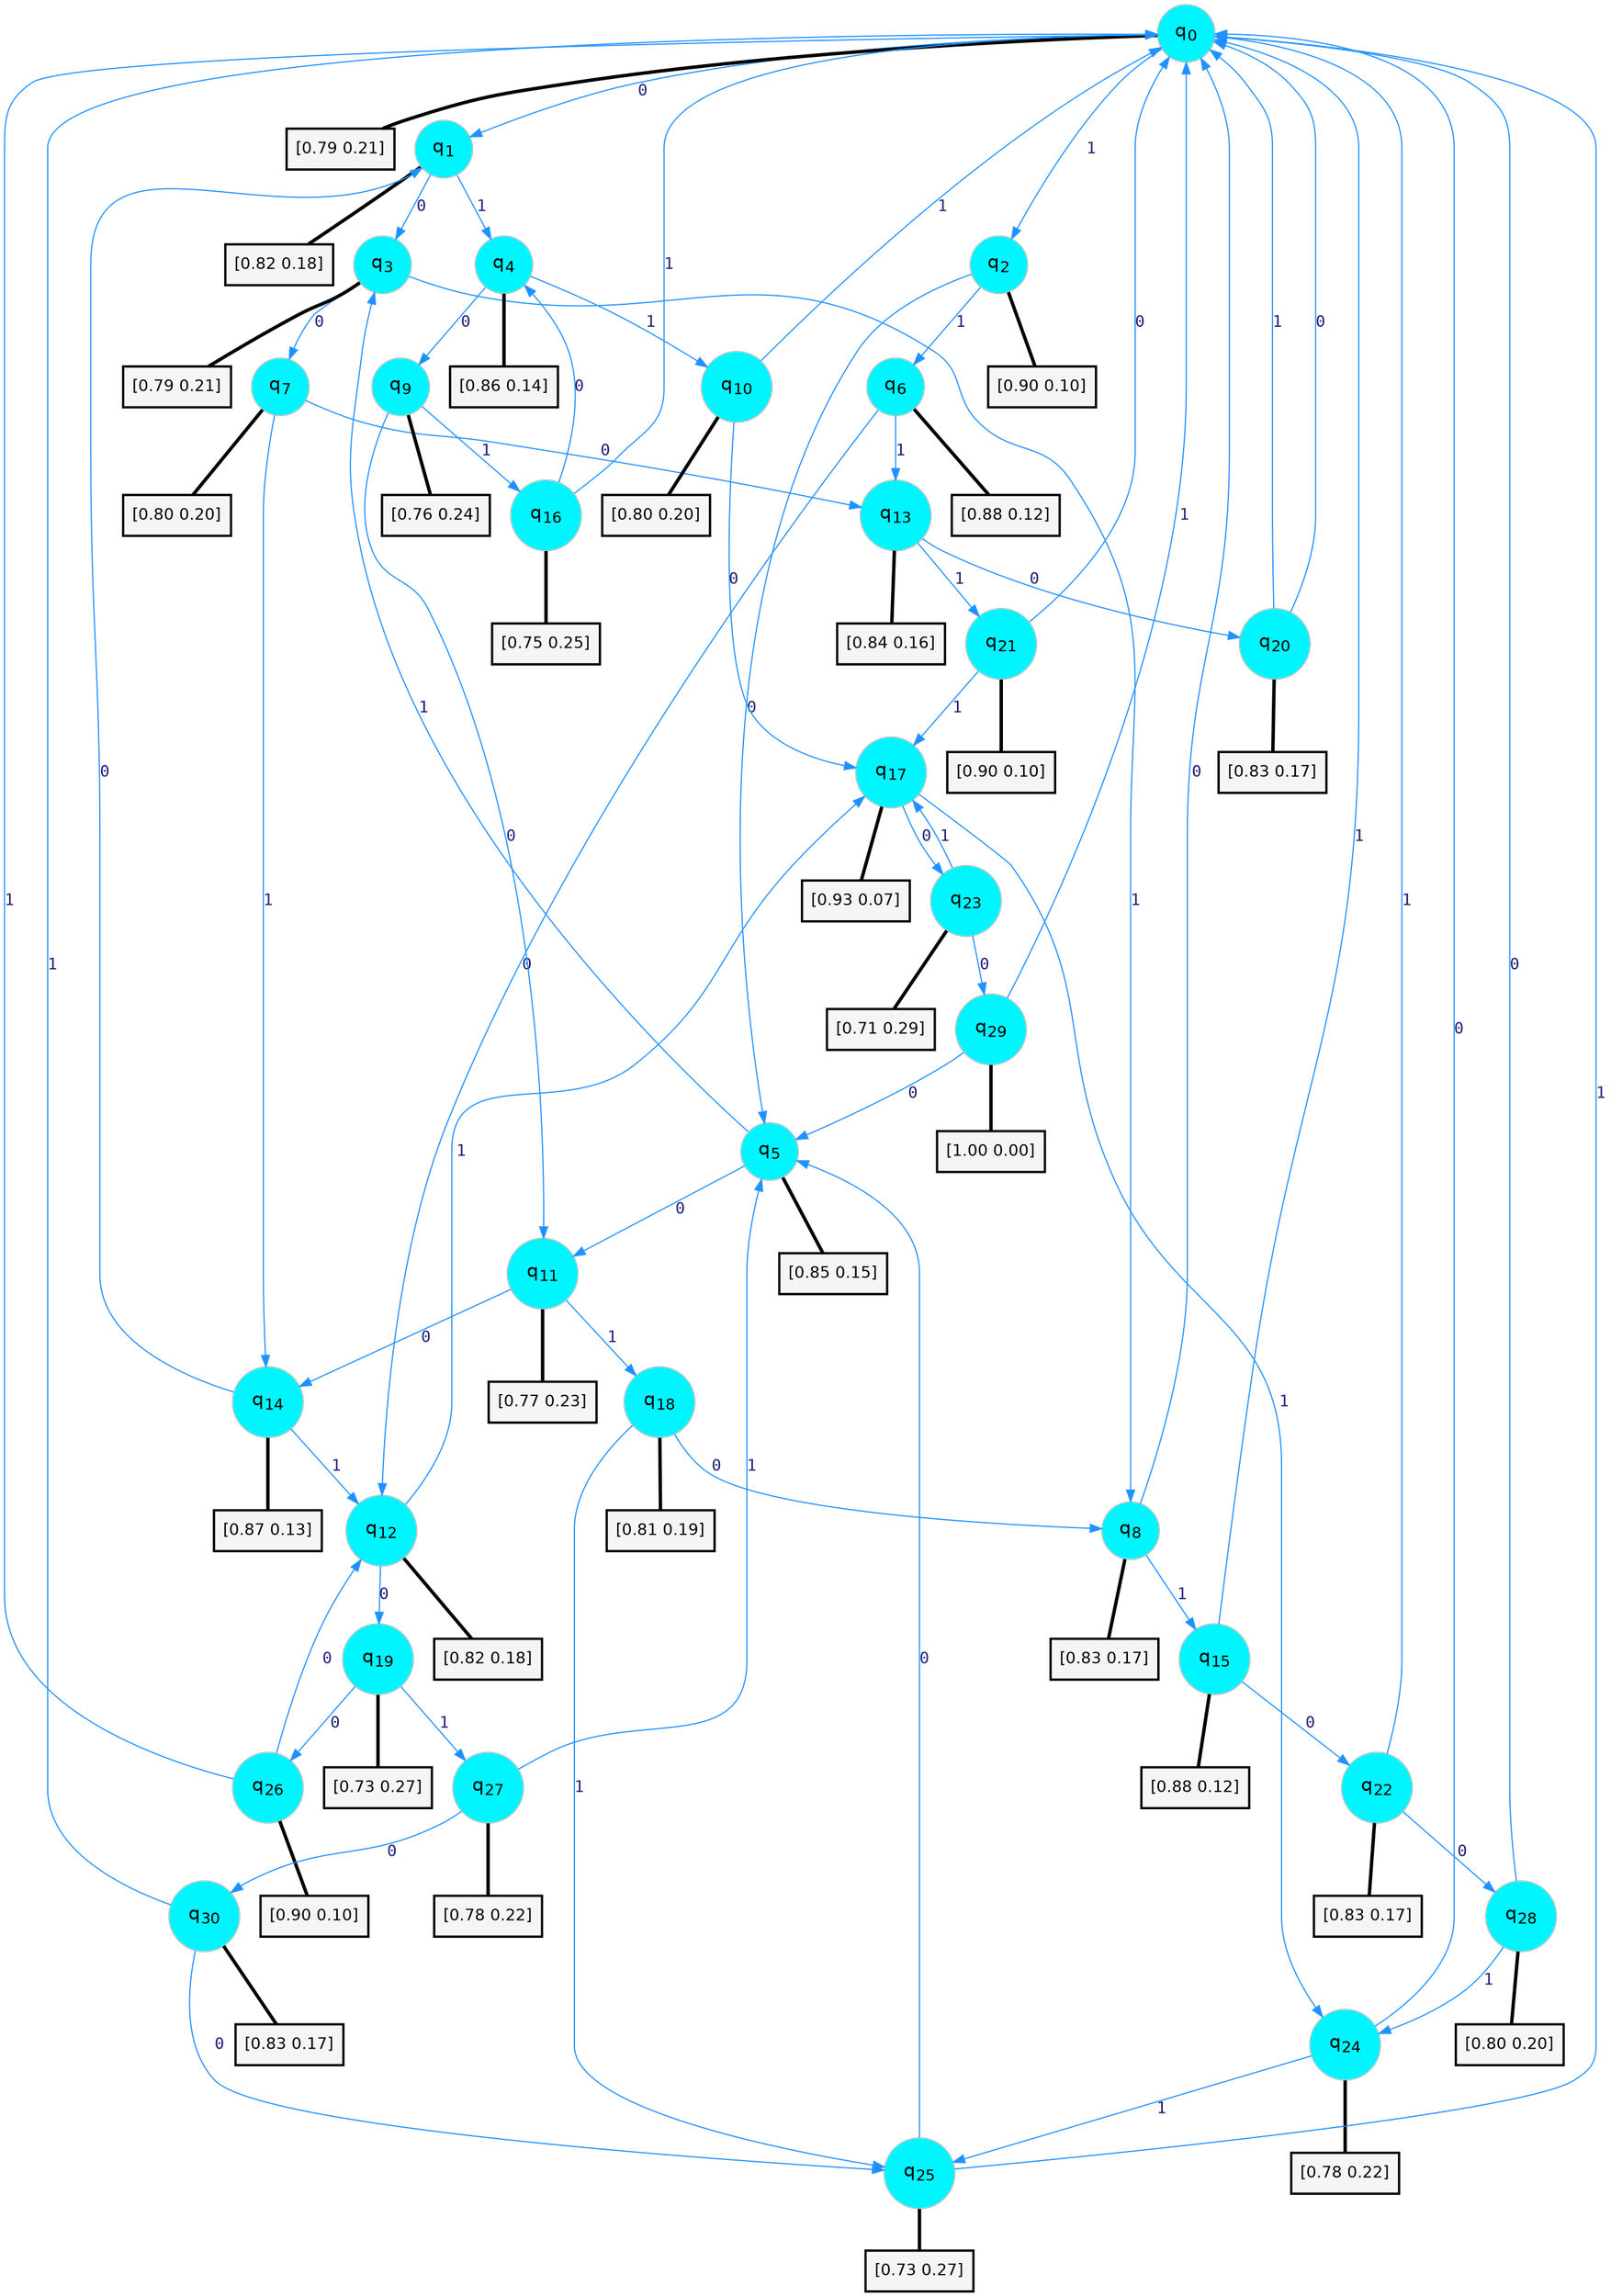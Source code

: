 digraph G {
graph [
bgcolor=transparent, dpi=300, rankdir=TD, size="40,25"];
node [
color=gray, fillcolor=turquoise1, fontcolor=black, fontname=Helvetica, fontsize=16, fontweight=bold, shape=circle, style=filled];
edge [
arrowsize=1, color=dodgerblue1, fontcolor=midnightblue, fontname=courier, fontweight=bold, penwidth=1, style=solid, weight=20];
0[label=<q<SUB>0</SUB>>];
1[label=<q<SUB>1</SUB>>];
2[label=<q<SUB>2</SUB>>];
3[label=<q<SUB>3</SUB>>];
4[label=<q<SUB>4</SUB>>];
5[label=<q<SUB>5</SUB>>];
6[label=<q<SUB>6</SUB>>];
7[label=<q<SUB>7</SUB>>];
8[label=<q<SUB>8</SUB>>];
9[label=<q<SUB>9</SUB>>];
10[label=<q<SUB>10</SUB>>];
11[label=<q<SUB>11</SUB>>];
12[label=<q<SUB>12</SUB>>];
13[label=<q<SUB>13</SUB>>];
14[label=<q<SUB>14</SUB>>];
15[label=<q<SUB>15</SUB>>];
16[label=<q<SUB>16</SUB>>];
17[label=<q<SUB>17</SUB>>];
18[label=<q<SUB>18</SUB>>];
19[label=<q<SUB>19</SUB>>];
20[label=<q<SUB>20</SUB>>];
21[label=<q<SUB>21</SUB>>];
22[label=<q<SUB>22</SUB>>];
23[label=<q<SUB>23</SUB>>];
24[label=<q<SUB>24</SUB>>];
25[label=<q<SUB>25</SUB>>];
26[label=<q<SUB>26</SUB>>];
27[label=<q<SUB>27</SUB>>];
28[label=<q<SUB>28</SUB>>];
29[label=<q<SUB>29</SUB>>];
30[label=<q<SUB>30</SUB>>];
31[label="[0.79 0.21]", shape=box,fontcolor=black, fontname=Helvetica, fontsize=14, penwidth=2, fillcolor=whitesmoke,color=black];
32[label="[0.82 0.18]", shape=box,fontcolor=black, fontname=Helvetica, fontsize=14, penwidth=2, fillcolor=whitesmoke,color=black];
33[label="[0.90 0.10]", shape=box,fontcolor=black, fontname=Helvetica, fontsize=14, penwidth=2, fillcolor=whitesmoke,color=black];
34[label="[0.79 0.21]", shape=box,fontcolor=black, fontname=Helvetica, fontsize=14, penwidth=2, fillcolor=whitesmoke,color=black];
35[label="[0.86 0.14]", shape=box,fontcolor=black, fontname=Helvetica, fontsize=14, penwidth=2, fillcolor=whitesmoke,color=black];
36[label="[0.85 0.15]", shape=box,fontcolor=black, fontname=Helvetica, fontsize=14, penwidth=2, fillcolor=whitesmoke,color=black];
37[label="[0.88 0.12]", shape=box,fontcolor=black, fontname=Helvetica, fontsize=14, penwidth=2, fillcolor=whitesmoke,color=black];
38[label="[0.80 0.20]", shape=box,fontcolor=black, fontname=Helvetica, fontsize=14, penwidth=2, fillcolor=whitesmoke,color=black];
39[label="[0.83 0.17]", shape=box,fontcolor=black, fontname=Helvetica, fontsize=14, penwidth=2, fillcolor=whitesmoke,color=black];
40[label="[0.76 0.24]", shape=box,fontcolor=black, fontname=Helvetica, fontsize=14, penwidth=2, fillcolor=whitesmoke,color=black];
41[label="[0.80 0.20]", shape=box,fontcolor=black, fontname=Helvetica, fontsize=14, penwidth=2, fillcolor=whitesmoke,color=black];
42[label="[0.77 0.23]", shape=box,fontcolor=black, fontname=Helvetica, fontsize=14, penwidth=2, fillcolor=whitesmoke,color=black];
43[label="[0.82 0.18]", shape=box,fontcolor=black, fontname=Helvetica, fontsize=14, penwidth=2, fillcolor=whitesmoke,color=black];
44[label="[0.84 0.16]", shape=box,fontcolor=black, fontname=Helvetica, fontsize=14, penwidth=2, fillcolor=whitesmoke,color=black];
45[label="[0.87 0.13]", shape=box,fontcolor=black, fontname=Helvetica, fontsize=14, penwidth=2, fillcolor=whitesmoke,color=black];
46[label="[0.88 0.12]", shape=box,fontcolor=black, fontname=Helvetica, fontsize=14, penwidth=2, fillcolor=whitesmoke,color=black];
47[label="[0.75 0.25]", shape=box,fontcolor=black, fontname=Helvetica, fontsize=14, penwidth=2, fillcolor=whitesmoke,color=black];
48[label="[0.93 0.07]", shape=box,fontcolor=black, fontname=Helvetica, fontsize=14, penwidth=2, fillcolor=whitesmoke,color=black];
49[label="[0.81 0.19]", shape=box,fontcolor=black, fontname=Helvetica, fontsize=14, penwidth=2, fillcolor=whitesmoke,color=black];
50[label="[0.73 0.27]", shape=box,fontcolor=black, fontname=Helvetica, fontsize=14, penwidth=2, fillcolor=whitesmoke,color=black];
51[label="[0.83 0.17]", shape=box,fontcolor=black, fontname=Helvetica, fontsize=14, penwidth=2, fillcolor=whitesmoke,color=black];
52[label="[0.90 0.10]", shape=box,fontcolor=black, fontname=Helvetica, fontsize=14, penwidth=2, fillcolor=whitesmoke,color=black];
53[label="[0.83 0.17]", shape=box,fontcolor=black, fontname=Helvetica, fontsize=14, penwidth=2, fillcolor=whitesmoke,color=black];
54[label="[0.71 0.29]", shape=box,fontcolor=black, fontname=Helvetica, fontsize=14, penwidth=2, fillcolor=whitesmoke,color=black];
55[label="[0.78 0.22]", shape=box,fontcolor=black, fontname=Helvetica, fontsize=14, penwidth=2, fillcolor=whitesmoke,color=black];
56[label="[0.73 0.27]", shape=box,fontcolor=black, fontname=Helvetica, fontsize=14, penwidth=2, fillcolor=whitesmoke,color=black];
57[label="[0.90 0.10]", shape=box,fontcolor=black, fontname=Helvetica, fontsize=14, penwidth=2, fillcolor=whitesmoke,color=black];
58[label="[0.78 0.22]", shape=box,fontcolor=black, fontname=Helvetica, fontsize=14, penwidth=2, fillcolor=whitesmoke,color=black];
59[label="[0.80 0.20]", shape=box,fontcolor=black, fontname=Helvetica, fontsize=14, penwidth=2, fillcolor=whitesmoke,color=black];
60[label="[1.00 0.00]", shape=box,fontcolor=black, fontname=Helvetica, fontsize=14, penwidth=2, fillcolor=whitesmoke,color=black];
61[label="[0.83 0.17]", shape=box,fontcolor=black, fontname=Helvetica, fontsize=14, penwidth=2, fillcolor=whitesmoke,color=black];
0->1 [label=0];
0->2 [label=1];
0->31 [arrowhead=none, penwidth=3,color=black];
1->3 [label=0];
1->4 [label=1];
1->32 [arrowhead=none, penwidth=3,color=black];
2->5 [label=0];
2->6 [label=1];
2->33 [arrowhead=none, penwidth=3,color=black];
3->7 [label=0];
3->8 [label=1];
3->34 [arrowhead=none, penwidth=3,color=black];
4->9 [label=0];
4->10 [label=1];
4->35 [arrowhead=none, penwidth=3,color=black];
5->11 [label=0];
5->3 [label=1];
5->36 [arrowhead=none, penwidth=3,color=black];
6->12 [label=0];
6->13 [label=1];
6->37 [arrowhead=none, penwidth=3,color=black];
7->13 [label=0];
7->14 [label=1];
7->38 [arrowhead=none, penwidth=3,color=black];
8->0 [label=0];
8->15 [label=1];
8->39 [arrowhead=none, penwidth=3,color=black];
9->11 [label=0];
9->16 [label=1];
9->40 [arrowhead=none, penwidth=3,color=black];
10->17 [label=0];
10->0 [label=1];
10->41 [arrowhead=none, penwidth=3,color=black];
11->14 [label=0];
11->18 [label=1];
11->42 [arrowhead=none, penwidth=3,color=black];
12->19 [label=0];
12->17 [label=1];
12->43 [arrowhead=none, penwidth=3,color=black];
13->20 [label=0];
13->21 [label=1];
13->44 [arrowhead=none, penwidth=3,color=black];
14->1 [label=0];
14->12 [label=1];
14->45 [arrowhead=none, penwidth=3,color=black];
15->22 [label=0];
15->0 [label=1];
15->46 [arrowhead=none, penwidth=3,color=black];
16->4 [label=0];
16->0 [label=1];
16->47 [arrowhead=none, penwidth=3,color=black];
17->23 [label=0];
17->24 [label=1];
17->48 [arrowhead=none, penwidth=3,color=black];
18->8 [label=0];
18->25 [label=1];
18->49 [arrowhead=none, penwidth=3,color=black];
19->26 [label=0];
19->27 [label=1];
19->50 [arrowhead=none, penwidth=3,color=black];
20->0 [label=0];
20->0 [label=1];
20->51 [arrowhead=none, penwidth=3,color=black];
21->0 [label=0];
21->17 [label=1];
21->52 [arrowhead=none, penwidth=3,color=black];
22->28 [label=0];
22->0 [label=1];
22->53 [arrowhead=none, penwidth=3,color=black];
23->29 [label=0];
23->17 [label=1];
23->54 [arrowhead=none, penwidth=3,color=black];
24->0 [label=0];
24->25 [label=1];
24->55 [arrowhead=none, penwidth=3,color=black];
25->5 [label=0];
25->0 [label=1];
25->56 [arrowhead=none, penwidth=3,color=black];
26->12 [label=0];
26->0 [label=1];
26->57 [arrowhead=none, penwidth=3,color=black];
27->30 [label=0];
27->5 [label=1];
27->58 [arrowhead=none, penwidth=3,color=black];
28->0 [label=0];
28->24 [label=1];
28->59 [arrowhead=none, penwidth=3,color=black];
29->5 [label=0];
29->0 [label=1];
29->60 [arrowhead=none, penwidth=3,color=black];
30->25 [label=0];
30->0 [label=1];
30->61 [arrowhead=none, penwidth=3,color=black];
}
